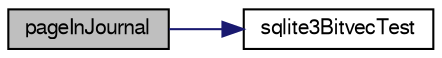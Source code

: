 digraph "pageInJournal"
{
  edge [fontname="FreeSans",fontsize="10",labelfontname="FreeSans",labelfontsize="10"];
  node [fontname="FreeSans",fontsize="10",shape=record];
  rankdir="LR";
  Node189860 [label="pageInJournal",height=0.2,width=0.4,color="black", fillcolor="grey75", style="filled", fontcolor="black"];
  Node189860 -> Node189861 [color="midnightblue",fontsize="10",style="solid",fontname="FreeSans"];
  Node189861 [label="sqlite3BitvecTest",height=0.2,width=0.4,color="black", fillcolor="white", style="filled",URL="$sqlite3_8c.html#ab08693a5ff8d1b759eb50dc307ee910f"];
}
